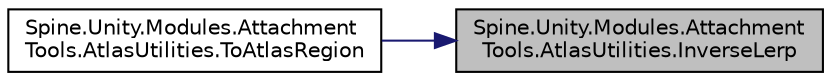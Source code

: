 digraph "Spine.Unity.Modules.AttachmentTools.AtlasUtilities.InverseLerp"
{
 // LATEX_PDF_SIZE
  edge [fontname="Helvetica",fontsize="10",labelfontname="Helvetica",labelfontsize="10"];
  node [fontname="Helvetica",fontsize="10",shape=record];
  rankdir="RL";
  Node1 [label="Spine.Unity.Modules.Attachment\lTools.AtlasUtilities.InverseLerp",height=0.2,width=0.4,color="black", fillcolor="grey75", style="filled", fontcolor="black",tooltip=" "];
  Node1 -> Node2 [dir="back",color="midnightblue",fontsize="10",style="solid"];
  Node2 [label="Spine.Unity.Modules.Attachment\lTools.AtlasUtilities.ToAtlasRegion",height=0.2,width=0.4,color="black", fillcolor="white", style="filled",URL="$class_spine_1_1_unity_1_1_modules_1_1_attachment_tools_1_1_atlas_utilities.html#a23939cba718995dec07d0241104b3187",tooltip=" "];
}
